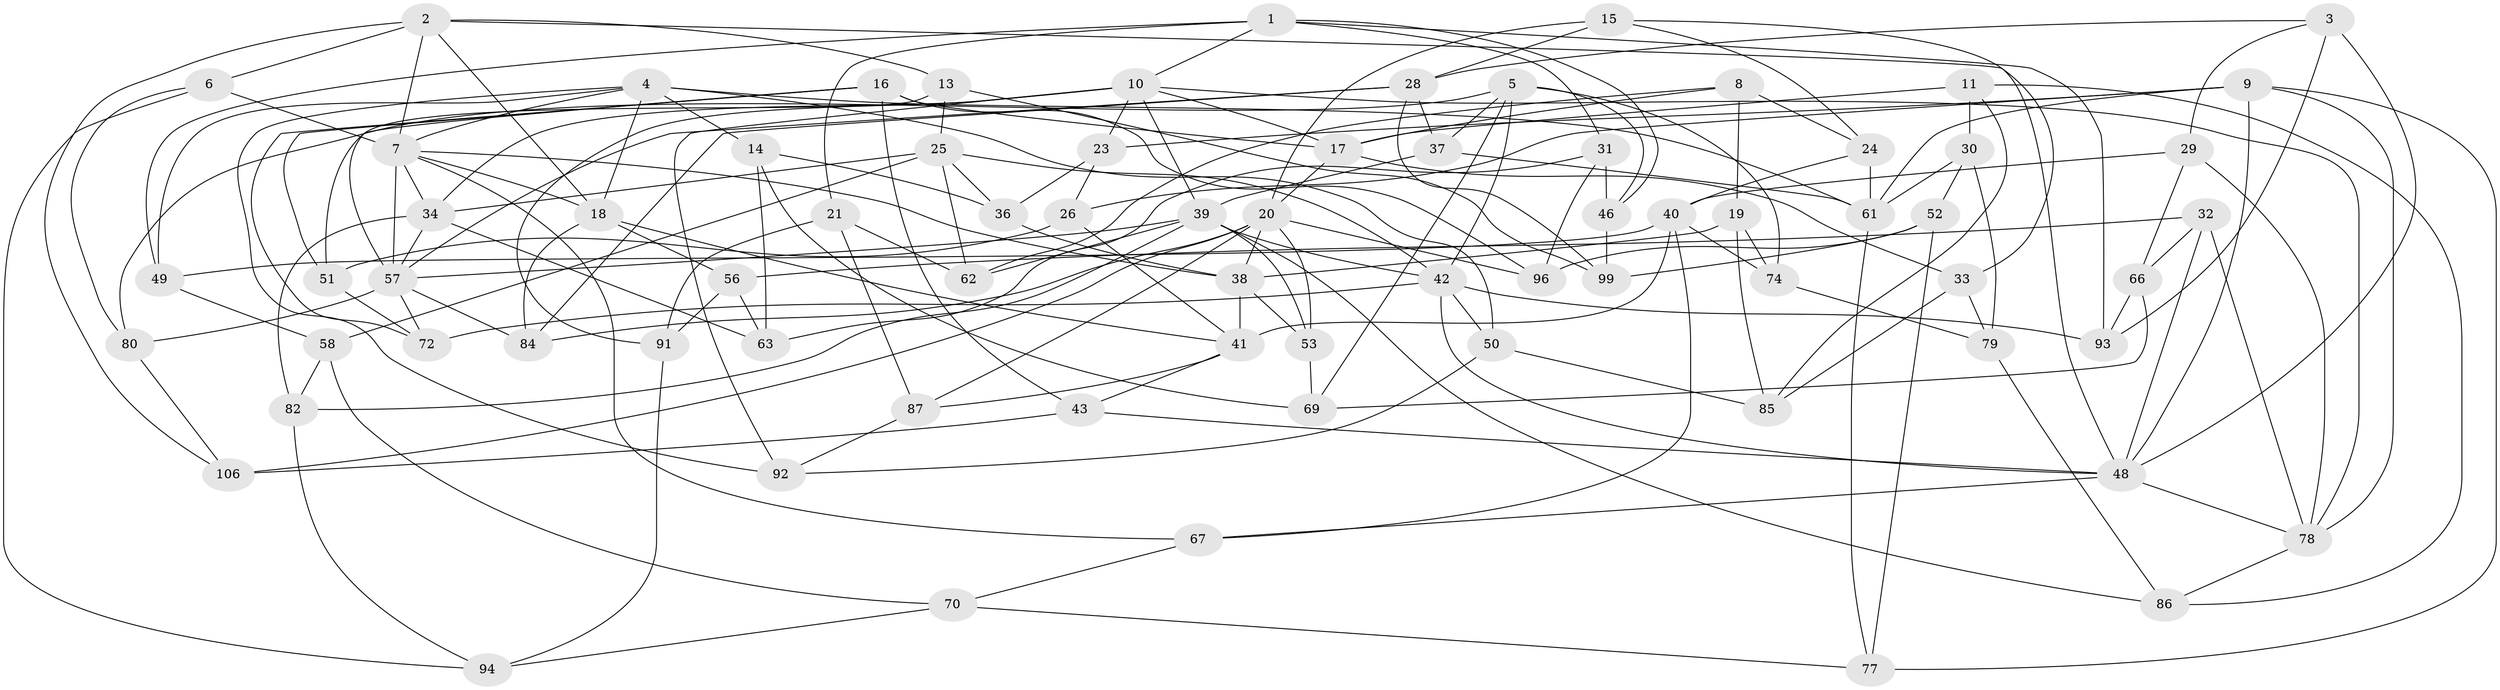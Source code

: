 // original degree distribution, {4: 1.0}
// Generated by graph-tools (version 1.1) at 2025/20/03/04/25 18:20:28]
// undirected, 74 vertices, 178 edges
graph export_dot {
graph [start="1"]
  node [color=gray90,style=filled];
  1 [super="+88"];
  2 [super="+90"];
  3;
  4 [super="+12"];
  5 [super="+35"];
  6;
  7 [super="+102"];
  8;
  9 [super="+105"];
  10 [super="+47"];
  11;
  13;
  14;
  15;
  16 [super="+60"];
  17 [super="+45"];
  18 [super="+27"];
  19;
  20 [super="+54+22"];
  21;
  23;
  24;
  25 [super="+75"];
  26;
  28 [super="+100"];
  29;
  30;
  31;
  32;
  33;
  34 [super="+71"];
  36;
  37;
  38 [super="+104"];
  39 [super="+76+73"];
  40 [super="+101"];
  41 [super="+97"];
  42 [super="+55+44"];
  43;
  46;
  48 [super="+68+64"];
  49;
  50 [super="+65"];
  51;
  52;
  53;
  56;
  57 [super="+98+81"];
  58;
  61 [super="+89"];
  62;
  63;
  66;
  67;
  69;
  70;
  72;
  74;
  77;
  78 [super="+95"];
  79;
  80;
  82;
  84;
  85;
  86;
  87;
  91;
  92;
  93;
  94;
  96;
  99;
  106;
  1 -- 46;
  1 -- 10;
  1 -- 93;
  1 -- 49;
  1 -- 21;
  1 -- 31;
  2 -- 6;
  2 -- 13;
  2 -- 7;
  2 -- 18;
  2 -- 106;
  2 -- 48;
  3 -- 93;
  3 -- 29;
  3 -- 28;
  3 -- 48;
  4 -- 14;
  4 -- 50 [weight=2];
  4 -- 49;
  4 -- 18;
  4 -- 92;
  4 -- 61;
  4 -- 7;
  5 -- 69;
  5 -- 80;
  5 -- 46;
  5 -- 74;
  5 -- 37;
  5 -- 42;
  6 -- 94;
  6 -- 7;
  6 -- 80;
  7 -- 57;
  7 -- 34;
  7 -- 67;
  7 -- 18;
  7 -- 38;
  8 -- 19;
  8 -- 24;
  8 -- 62;
  8 -- 17;
  9 -- 23;
  9 -- 26;
  9 -- 77;
  9 -- 61;
  9 -- 48;
  9 -- 78;
  10 -- 23;
  10 -- 17;
  10 -- 39;
  10 -- 91;
  10 -- 92;
  10 -- 78;
  10 -- 34;
  11 -- 86;
  11 -- 85;
  11 -- 30;
  11 -- 17;
  13 -- 51;
  13 -- 99;
  13 -- 25;
  14 -- 36;
  14 -- 63;
  14 -- 69;
  15 -- 33;
  15 -- 24;
  15 -- 28;
  15 -- 20;
  16 -- 43;
  16 -- 51;
  16 -- 57;
  16 -- 17;
  16 -- 72;
  16 -- 96;
  17 -- 20;
  17 -- 33;
  18 -- 56;
  18 -- 41;
  18 -- 84;
  19 -- 38;
  19 -- 85;
  19 -- 74;
  20 -- 106;
  20 -- 38;
  20 -- 87;
  20 -- 84;
  20 -- 96;
  20 -- 53;
  21 -- 87;
  21 -- 91;
  21 -- 62;
  23 -- 36;
  23 -- 26;
  24 -- 61;
  24 -- 40;
  25 -- 62;
  25 -- 42;
  25 -- 36;
  25 -- 58;
  25 -- 34;
  26 -- 41;
  26 -- 51;
  28 -- 84;
  28 -- 57;
  28 -- 99;
  28 -- 37;
  29 -- 78;
  29 -- 66;
  29 -- 40;
  30 -- 61;
  30 -- 52;
  30 -- 79;
  31 -- 63;
  31 -- 46;
  31 -- 96;
  32 -- 56;
  32 -- 48;
  32 -- 66;
  32 -- 78;
  33 -- 85;
  33 -- 79;
  34 -- 63;
  34 -- 82;
  34 -- 57;
  36 -- 38;
  37 -- 61;
  37 -- 39;
  38 -- 53;
  38 -- 41;
  39 -- 62;
  39 -- 82;
  39 -- 86;
  39 -- 57;
  39 -- 42;
  39 -- 53;
  40 -- 67;
  40 -- 74;
  40 -- 49;
  40 -- 41;
  41 -- 87;
  41 -- 43;
  42 -- 48;
  42 -- 50 [weight=2];
  42 -- 93;
  42 -- 72;
  43 -- 106;
  43 -- 48;
  46 -- 99;
  48 -- 67;
  48 -- 78;
  49 -- 58;
  50 -- 85;
  50 -- 92;
  51 -- 72;
  52 -- 77;
  52 -- 96;
  52 -- 99;
  53 -- 69;
  56 -- 91;
  56 -- 63;
  57 -- 72;
  57 -- 84;
  57 -- 80;
  58 -- 70;
  58 -- 82;
  61 -- 77;
  66 -- 69;
  66 -- 93;
  67 -- 70;
  70 -- 94;
  70 -- 77;
  74 -- 79;
  78 -- 86;
  79 -- 86;
  80 -- 106;
  82 -- 94;
  87 -- 92;
  91 -- 94;
}
